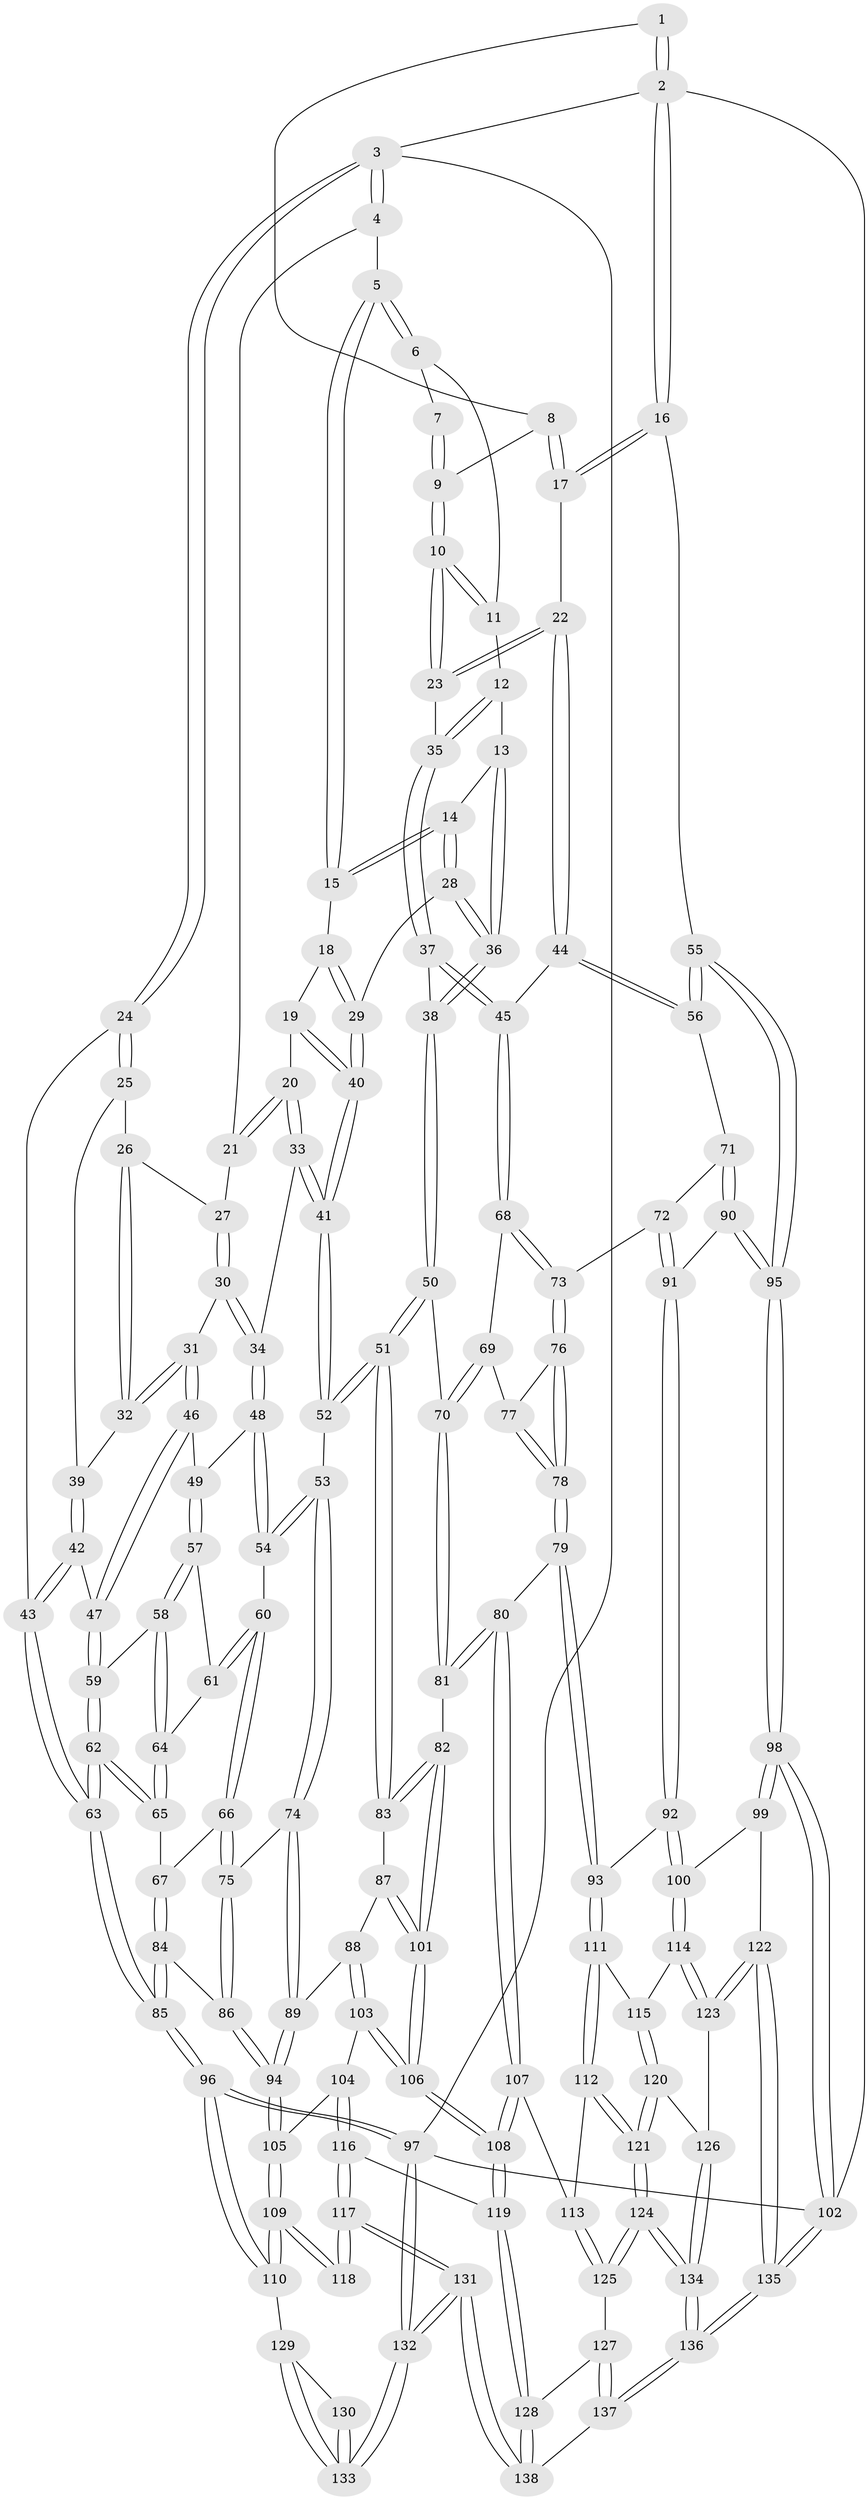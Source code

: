 // coarse degree distribution, {3: 0.14634146341463414, 4: 0.3048780487804878, 5: 0.45121951219512196, 7: 0.024390243902439025, 6: 0.04878048780487805, 13: 0.012195121951219513, 8: 0.012195121951219513}
// Generated by graph-tools (version 1.1) at 2025/07/03/04/25 22:07:08]
// undirected, 138 vertices, 342 edges
graph export_dot {
graph [start="1"]
  node [color=gray90,style=filled];
  1 [pos="+0.9936859230523523+0"];
  2 [pos="+1+0"];
  3 [pos="+0+0"];
  4 [pos="+0.25932850997732826+0"];
  5 [pos="+0.33996520217582965+0"];
  6 [pos="+0.6691373179301622+0"];
  7 [pos="+0.8871012246052914+0"];
  8 [pos="+0.8781478798251485+0.06650262402180683"];
  9 [pos="+0.8529917745635307+0.07773777052200055"];
  10 [pos="+0.8265868201980908+0.10072950278065686"];
  11 [pos="+0.6816266834862997+0"];
  12 [pos="+0.6408168650274515+0.07759485883114109"];
  13 [pos="+0.5946139678741169+0.10693530218448494"];
  14 [pos="+0.5067750913437384+0.10774727445722933"];
  15 [pos="+0.392029180376432+0"];
  16 [pos="+1+0"];
  17 [pos="+0.9915418397923375+0.04886542741040313"];
  18 [pos="+0.3783727813865993+0.08601187647890061"];
  19 [pos="+0.3276105589967964+0.16579456404270257"];
  20 [pos="+0.271427281415777+0.15436163363577401"];
  21 [pos="+0.20954728050891666+0"];
  22 [pos="+0.8976947083312625+0.22697805124869522"];
  23 [pos="+0.8241503492347027+0.13909558741290604"];
  24 [pos="+0+0.014641452902578494"];
  25 [pos="+0.011070946901410944+0.12286154997496607"];
  26 [pos="+0.1196501519181291+0.09097028144119462"];
  27 [pos="+0.1512090871818184+0.07448952236418503"];
  28 [pos="+0.484366544795769+0.165338621301406"];
  29 [pos="+0.43766623448522124+0.2087689094169776"];
  30 [pos="+0.1709307340850257+0.20602387605707334"];
  31 [pos="+0.08821687832783283+0.2074989896975822"];
  32 [pos="+0.0880116233090798+0.20720564472085798"];
  33 [pos="+0.22059715143632908+0.23235001749210937"];
  34 [pos="+0.19950295021172584+0.23579571651302952"];
  35 [pos="+0.7111110510518664+0.16314739706942724"];
  36 [pos="+0.5848475600448598+0.23050767022203053"];
  37 [pos="+0.6815214823976676+0.27063486108650625"];
  38 [pos="+0.6061711577348613+0.2947808402765935"];
  39 [pos="+0.04561217371310179+0.17546762493132265"];
  40 [pos="+0.4023351880745838+0.28788706881516146"];
  41 [pos="+0.40001053086266486+0.33059341376178025"];
  42 [pos="+0+0.30086748853353723"];
  43 [pos="+0+0.2852609166503544"];
  44 [pos="+0.9155273121063968+0.28126343676844656"];
  45 [pos="+0.8145087006033014+0.3356719828558801"];
  46 [pos="+0.06647744963233207+0.264229139011102"];
  47 [pos="+0+0.30123066475216453"];
  48 [pos="+0.18266020194805205+0.26859460198728863"];
  49 [pos="+0.14764008187833852+0.30040022521803117"];
  50 [pos="+0.5580451500206611+0.3500886265869481"];
  51 [pos="+0.43752578207259785+0.3752641485590732"];
  52 [pos="+0.4114768761754807+0.3651544719389359"];
  53 [pos="+0.4036517469998826+0.3701813734406305"];
  54 [pos="+0.24382944974360962+0.36198106305482863"];
  55 [pos="+1+0.35704582036892835"];
  56 [pos="+1+0.34354777415585974"];
  57 [pos="+0.14679084936867606+0.30423337920815263"];
  58 [pos="+0.048572172232336286+0.3516909203112222"];
  59 [pos="+0.034222749623251066+0.34519186160306026"];
  60 [pos="+0.16814197197041023+0.39815388657378803"];
  61 [pos="+0.1514822710340105+0.3535929839181571"];
  62 [pos="+0.012186556705507362+0.4680072387411595"];
  63 [pos="+0+0.6586164315767166"];
  64 [pos="+0.06129616005319837+0.36424088782286984"];
  65 [pos="+0.0989762349905882+0.43269154589130954"];
  66 [pos="+0.1544150110245441+0.4411056376512448"];
  67 [pos="+0.1439996168622214+0.4430528867378748"];
  68 [pos="+0.8061756162189767+0.3607706597928102"];
  69 [pos="+0.7213476991490748+0.4290729840652132"];
  70 [pos="+0.6392678693640275+0.4363905533025179"];
  71 [pos="+0.9014584071945654+0.4901526876068148"];
  72 [pos="+0.8493428528053854+0.4853174318099518"];
  73 [pos="+0.836601048809207+0.48087059393576365"];
  74 [pos="+0.33895686316850004+0.44686984051443857"];
  75 [pos="+0.17397145818359638+0.4589082608671311"];
  76 [pos="+0.8182093119118732+0.49934137037206633"];
  77 [pos="+0.7290702228938175+0.45263576155245316"];
  78 [pos="+0.7523575014448798+0.5809655567790513"];
  79 [pos="+0.7335527202977324+0.6281197436957533"];
  80 [pos="+0.6842748701505185+0.6131036505662565"];
  81 [pos="+0.6376739247017794+0.5718510194765649"];
  82 [pos="+0.5199424378285483+0.5651644590122126"];
  83 [pos="+0.4864407749880214+0.5323347000949867"];
  84 [pos="+0.06575270937476796+0.5748319125095659"];
  85 [pos="+0+0.6670031688493144"];
  86 [pos="+0.20700061836400452+0.585808783189595"];
  87 [pos="+0.4005358023984362+0.5933680673597858"];
  88 [pos="+0.38940678182438304+0.598025874061088"];
  89 [pos="+0.31441410213876986+0.5221139421023125"];
  90 [pos="+0.9246594591618742+0.5569735035689469"];
  91 [pos="+0.8769352327438059+0.5897101146202356"];
  92 [pos="+0.8236000532538394+0.6571796860678001"];
  93 [pos="+0.7434425005784404+0.6400918095386665"];
  94 [pos="+0.22784287661839445+0.602851651094775"];
  95 [pos="+1+0.6376131879019903"];
  96 [pos="+0+0.7071338785918184"];
  97 [pos="+0+1"];
  98 [pos="+1+0.6958106648775674"];
  99 [pos="+1+0.7261040588646445"];
  100 [pos="+0.8726965841131051+0.6938251205624308"];
  101 [pos="+0.4919295678967245+0.6818909925831548"];
  102 [pos="+1+1"];
  103 [pos="+0.36515103623418865+0.6578908463297163"];
  104 [pos="+0.265521563318897+0.6801275488287682"];
  105 [pos="+0.238593481351773+0.661762053014582"];
  106 [pos="+0.4859204373079939+0.7443252575280905"];
  107 [pos="+0.5003388901166084+0.7721210593676473"];
  108 [pos="+0.49649564681370484+0.7719685607493592"];
  109 [pos="+0.07418643758344932+0.7674581315196894"];
  110 [pos="+0+0.7653868209579422"];
  111 [pos="+0.7161057552552337+0.7538550380024539"];
  112 [pos="+0.624406743381338+0.802981400009399"];
  113 [pos="+0.5860455032277794+0.8109445214156482"];
  114 [pos="+0.8250879936905072+0.8356756796711448"];
  115 [pos="+0.7519118049853745+0.8109618289949787"];
  116 [pos="+0.32668566056842396+0.8598761312697657"];
  117 [pos="+0.2964181416092135+0.8954319870617975"];
  118 [pos="+0.16783743019609926+0.8382403882871595"];
  119 [pos="+0.44510589993578403+0.827355042258063"];
  120 [pos="+0.7137701783399978+0.8883962642029477"];
  121 [pos="+0.7127408327541731+0.8894444061739172"];
  122 [pos="+0.8865871035325571+0.8713193906459658"];
  123 [pos="+0.839755295739363+0.8569231404458324"];
  124 [pos="+0.6830122397314263+0.9647312062982352"];
  125 [pos="+0.6171274287366805+0.9181957602000467"];
  126 [pos="+0.8096780685586207+0.8964577956813778"];
  127 [pos="+0.5670892238634166+0.9395007799234768"];
  128 [pos="+0.4980281032964063+0.9450634544174654"];
  129 [pos="+0.08964966278253056+0.9551172859817985"];
  130 [pos="+0.1546993000861626+0.8672805390352367"];
  131 [pos="+0.2469166061782182+1"];
  132 [pos="+0.2063538909573854+1"];
  133 [pos="+0.11716891883108586+1"];
  134 [pos="+0.7431242705551254+1"];
  135 [pos="+1+1"];
  136 [pos="+0.76744869562485+1"];
  137 [pos="+0.6105020516801108+1"];
  138 [pos="+0.45345393935288647+1"];
  1 -- 2;
  1 -- 2;
  1 -- 8;
  2 -- 3;
  2 -- 16;
  2 -- 16;
  2 -- 102;
  3 -- 4;
  3 -- 4;
  3 -- 24;
  3 -- 24;
  3 -- 97;
  4 -- 5;
  4 -- 21;
  5 -- 6;
  5 -- 6;
  5 -- 15;
  5 -- 15;
  6 -- 7;
  6 -- 11;
  7 -- 9;
  7 -- 9;
  8 -- 9;
  8 -- 17;
  8 -- 17;
  9 -- 10;
  9 -- 10;
  10 -- 11;
  10 -- 11;
  10 -- 23;
  10 -- 23;
  11 -- 12;
  12 -- 13;
  12 -- 35;
  12 -- 35;
  13 -- 14;
  13 -- 36;
  13 -- 36;
  14 -- 15;
  14 -- 15;
  14 -- 28;
  14 -- 28;
  15 -- 18;
  16 -- 17;
  16 -- 17;
  16 -- 55;
  17 -- 22;
  18 -- 19;
  18 -- 29;
  18 -- 29;
  19 -- 20;
  19 -- 40;
  19 -- 40;
  20 -- 21;
  20 -- 21;
  20 -- 33;
  20 -- 33;
  21 -- 27;
  22 -- 23;
  22 -- 23;
  22 -- 44;
  22 -- 44;
  23 -- 35;
  24 -- 25;
  24 -- 25;
  24 -- 43;
  25 -- 26;
  25 -- 39;
  26 -- 27;
  26 -- 32;
  26 -- 32;
  27 -- 30;
  27 -- 30;
  28 -- 29;
  28 -- 36;
  28 -- 36;
  29 -- 40;
  29 -- 40;
  30 -- 31;
  30 -- 34;
  30 -- 34;
  31 -- 32;
  31 -- 32;
  31 -- 46;
  31 -- 46;
  32 -- 39;
  33 -- 34;
  33 -- 41;
  33 -- 41;
  34 -- 48;
  34 -- 48;
  35 -- 37;
  35 -- 37;
  36 -- 38;
  36 -- 38;
  37 -- 38;
  37 -- 45;
  37 -- 45;
  38 -- 50;
  38 -- 50;
  39 -- 42;
  39 -- 42;
  40 -- 41;
  40 -- 41;
  41 -- 52;
  41 -- 52;
  42 -- 43;
  42 -- 43;
  42 -- 47;
  43 -- 63;
  43 -- 63;
  44 -- 45;
  44 -- 56;
  44 -- 56;
  45 -- 68;
  45 -- 68;
  46 -- 47;
  46 -- 47;
  46 -- 49;
  47 -- 59;
  47 -- 59;
  48 -- 49;
  48 -- 54;
  48 -- 54;
  49 -- 57;
  49 -- 57;
  50 -- 51;
  50 -- 51;
  50 -- 70;
  51 -- 52;
  51 -- 52;
  51 -- 83;
  51 -- 83;
  52 -- 53;
  53 -- 54;
  53 -- 54;
  53 -- 74;
  53 -- 74;
  54 -- 60;
  55 -- 56;
  55 -- 56;
  55 -- 95;
  55 -- 95;
  56 -- 71;
  57 -- 58;
  57 -- 58;
  57 -- 61;
  58 -- 59;
  58 -- 64;
  58 -- 64;
  59 -- 62;
  59 -- 62;
  60 -- 61;
  60 -- 61;
  60 -- 66;
  60 -- 66;
  61 -- 64;
  62 -- 63;
  62 -- 63;
  62 -- 65;
  62 -- 65;
  63 -- 85;
  63 -- 85;
  64 -- 65;
  64 -- 65;
  65 -- 67;
  66 -- 67;
  66 -- 75;
  66 -- 75;
  67 -- 84;
  67 -- 84;
  68 -- 69;
  68 -- 73;
  68 -- 73;
  69 -- 70;
  69 -- 70;
  69 -- 77;
  70 -- 81;
  70 -- 81;
  71 -- 72;
  71 -- 90;
  71 -- 90;
  72 -- 73;
  72 -- 91;
  72 -- 91;
  73 -- 76;
  73 -- 76;
  74 -- 75;
  74 -- 89;
  74 -- 89;
  75 -- 86;
  75 -- 86;
  76 -- 77;
  76 -- 78;
  76 -- 78;
  77 -- 78;
  77 -- 78;
  78 -- 79;
  78 -- 79;
  79 -- 80;
  79 -- 93;
  79 -- 93;
  80 -- 81;
  80 -- 81;
  80 -- 107;
  80 -- 107;
  81 -- 82;
  82 -- 83;
  82 -- 83;
  82 -- 101;
  82 -- 101;
  83 -- 87;
  84 -- 85;
  84 -- 85;
  84 -- 86;
  85 -- 96;
  85 -- 96;
  86 -- 94;
  86 -- 94;
  87 -- 88;
  87 -- 101;
  87 -- 101;
  88 -- 89;
  88 -- 103;
  88 -- 103;
  89 -- 94;
  89 -- 94;
  90 -- 91;
  90 -- 95;
  90 -- 95;
  91 -- 92;
  91 -- 92;
  92 -- 93;
  92 -- 100;
  92 -- 100;
  93 -- 111;
  93 -- 111;
  94 -- 105;
  94 -- 105;
  95 -- 98;
  95 -- 98;
  96 -- 97;
  96 -- 97;
  96 -- 110;
  96 -- 110;
  97 -- 132;
  97 -- 132;
  97 -- 102;
  98 -- 99;
  98 -- 99;
  98 -- 102;
  98 -- 102;
  99 -- 100;
  99 -- 122;
  100 -- 114;
  100 -- 114;
  101 -- 106;
  101 -- 106;
  102 -- 135;
  102 -- 135;
  103 -- 104;
  103 -- 106;
  103 -- 106;
  104 -- 105;
  104 -- 116;
  104 -- 116;
  105 -- 109;
  105 -- 109;
  106 -- 108;
  106 -- 108;
  107 -- 108;
  107 -- 108;
  107 -- 113;
  108 -- 119;
  108 -- 119;
  109 -- 110;
  109 -- 110;
  109 -- 118;
  109 -- 118;
  110 -- 129;
  111 -- 112;
  111 -- 112;
  111 -- 115;
  112 -- 113;
  112 -- 121;
  112 -- 121;
  113 -- 125;
  113 -- 125;
  114 -- 115;
  114 -- 123;
  114 -- 123;
  115 -- 120;
  115 -- 120;
  116 -- 117;
  116 -- 117;
  116 -- 119;
  117 -- 118;
  117 -- 118;
  117 -- 131;
  117 -- 131;
  119 -- 128;
  119 -- 128;
  120 -- 121;
  120 -- 121;
  120 -- 126;
  121 -- 124;
  121 -- 124;
  122 -- 123;
  122 -- 123;
  122 -- 135;
  122 -- 135;
  123 -- 126;
  124 -- 125;
  124 -- 125;
  124 -- 134;
  124 -- 134;
  125 -- 127;
  126 -- 134;
  126 -- 134;
  127 -- 128;
  127 -- 137;
  127 -- 137;
  128 -- 138;
  128 -- 138;
  129 -- 130;
  129 -- 133;
  129 -- 133;
  130 -- 133;
  130 -- 133;
  131 -- 132;
  131 -- 132;
  131 -- 138;
  131 -- 138;
  132 -- 133;
  132 -- 133;
  134 -- 136;
  134 -- 136;
  135 -- 136;
  135 -- 136;
  136 -- 137;
  136 -- 137;
  137 -- 138;
}
